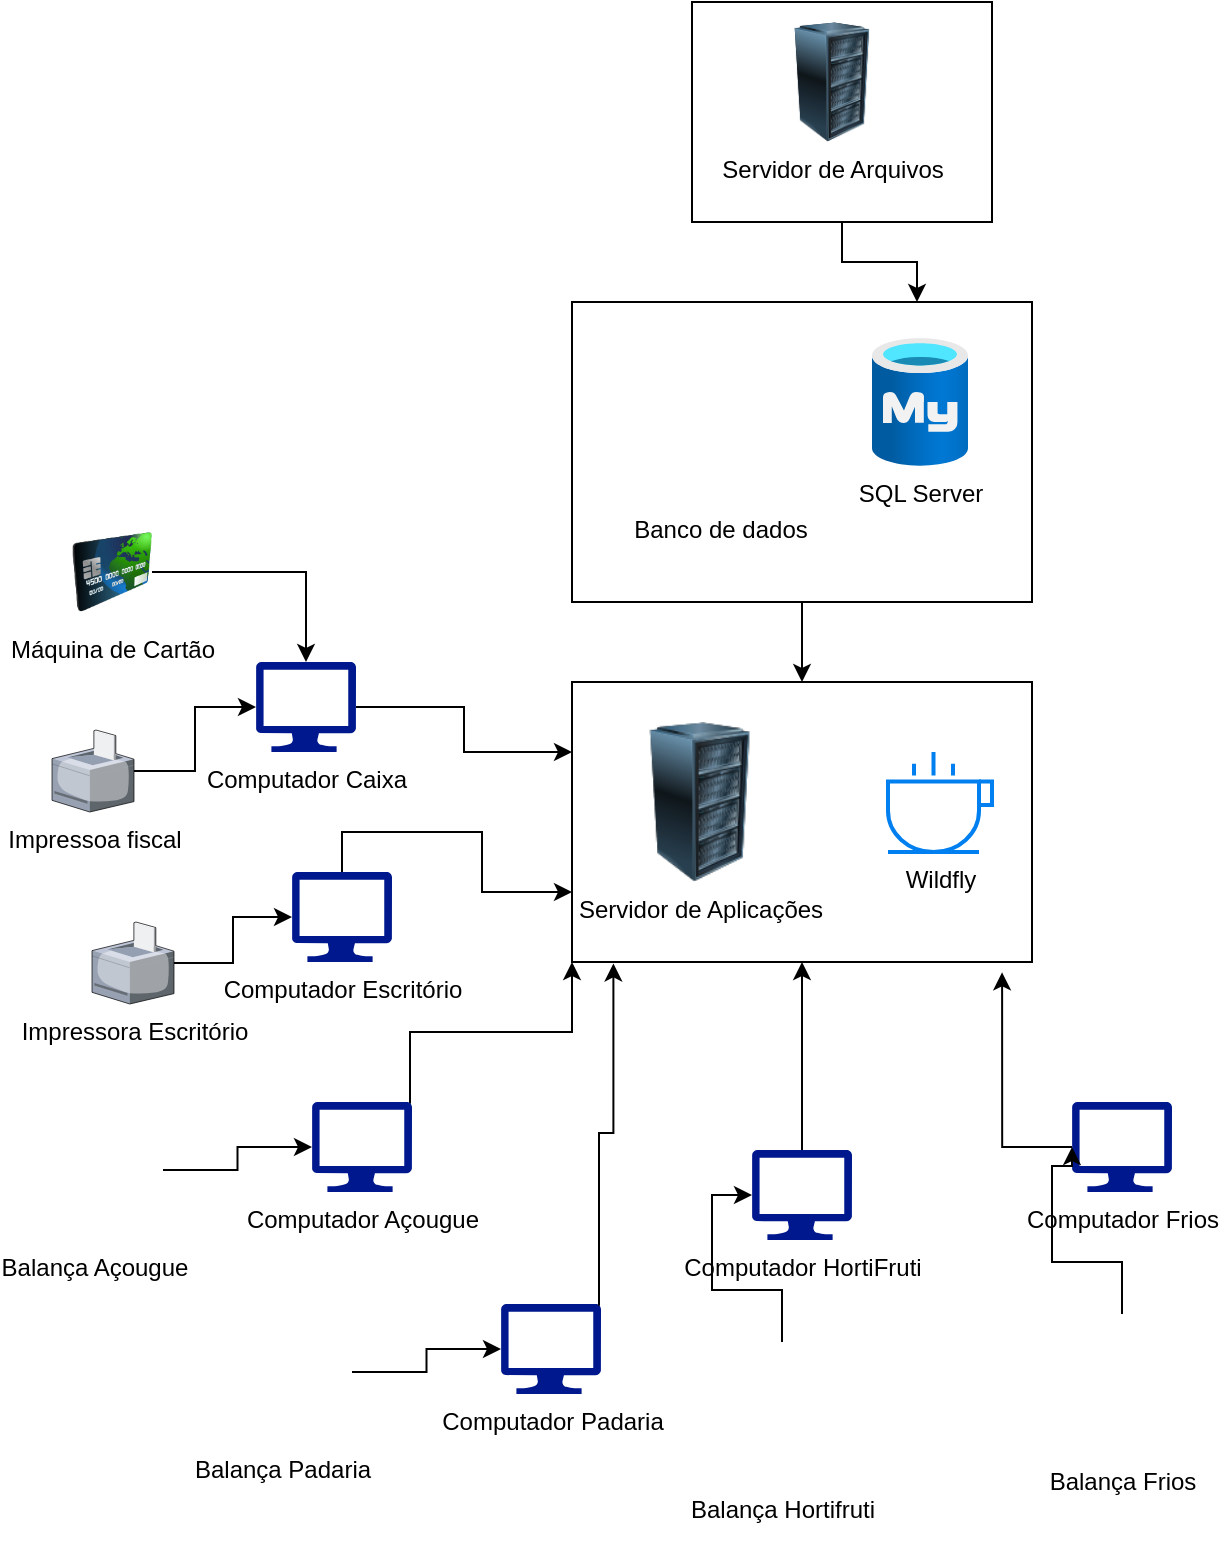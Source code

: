 <mxfile version="24.0.7" type="github">
  <diagram name="Página-1" id="4YAAuBO78eNctZZeQPS8">
    <mxGraphModel dx="1000" dy="530" grid="1" gridSize="10" guides="1" tooltips="1" connect="1" arrows="1" fold="1" page="1" pageScale="1" pageWidth="827" pageHeight="1169" math="0" shadow="0">
      <root>
        <mxCell id="0" />
        <mxCell id="1" parent="0" />
        <mxCell id="Tg9UnvtgQgCjBzvrB2fc-11" style="edgeStyle=orthogonalEdgeStyle;rounded=0;orthogonalLoop=1;jettySize=auto;html=1;entryX=0.5;entryY=0;entryDx=0;entryDy=0;" edge="1" parent="1" source="Tg9UnvtgQgCjBzvrB2fc-1" target="Tg9UnvtgQgCjBzvrB2fc-8">
          <mxGeometry relative="1" as="geometry" />
        </mxCell>
        <mxCell id="Tg9UnvtgQgCjBzvrB2fc-1" value="" style="rounded=0;whiteSpace=wrap;html=1;" vertex="1" parent="1">
          <mxGeometry x="340" y="150" width="230" height="150" as="geometry" />
        </mxCell>
        <mxCell id="Tg9UnvtgQgCjBzvrB2fc-2" value="Banco de dados&lt;div&gt;&lt;br&gt;&lt;/div&gt;" style="shape=image;html=1;verticalAlign=top;verticalLabelPosition=bottom;labelBackgroundColor=#ffffff;imageAspect=0;aspect=fixed;image=https://cdn2.iconfinder.com/data/icons/whcompare-isometric-web-hosting-servers/50/database-128.png" vertex="1" parent="1">
          <mxGeometry x="364" y="150" width="100" height="100" as="geometry" />
        </mxCell>
        <mxCell id="Tg9UnvtgQgCjBzvrB2fc-3" value="SQL Server&lt;div&gt;&lt;br&gt;&lt;/div&gt;" style="image;aspect=fixed;html=1;points=[];align=center;fontSize=12;image=img/lib/azure2/databases/Azure_Database_MySQL_Server.svg;" vertex="1" parent="1">
          <mxGeometry x="490" y="168" width="48" height="64" as="geometry" />
        </mxCell>
        <mxCell id="Tg9UnvtgQgCjBzvrB2fc-7" value="" style="edgeStyle=orthogonalEdgeStyle;rounded=0;orthogonalLoop=1;jettySize=auto;html=1;entryX=0.75;entryY=0;entryDx=0;entryDy=0;" edge="1" parent="1" source="Tg9UnvtgQgCjBzvrB2fc-5" target="Tg9UnvtgQgCjBzvrB2fc-1">
          <mxGeometry relative="1" as="geometry" />
        </mxCell>
        <mxCell id="Tg9UnvtgQgCjBzvrB2fc-5" value="" style="rounded=0;whiteSpace=wrap;html=1;" vertex="1" parent="1">
          <mxGeometry x="400" width="150" height="110" as="geometry" />
        </mxCell>
        <mxCell id="Tg9UnvtgQgCjBzvrB2fc-6" value="Servidor de Arquivos&lt;div&gt;&lt;br&gt;&lt;/div&gt;" style="image;html=1;image=img/lib/clip_art/computers/Server_Rack_128x128.png" vertex="1" parent="1">
          <mxGeometry x="440" y="10" width="60" height="60" as="geometry" />
        </mxCell>
        <mxCell id="Tg9UnvtgQgCjBzvrB2fc-8" value="" style="rounded=0;whiteSpace=wrap;html=1;" vertex="1" parent="1">
          <mxGeometry x="340" y="340" width="230" height="140" as="geometry" />
        </mxCell>
        <mxCell id="Tg9UnvtgQgCjBzvrB2fc-9" value="Servidor de Aplicações&lt;div&gt;&lt;br&gt;&lt;/div&gt;" style="image;html=1;image=img/lib/clip_art/computers/Server_Rack_128x128.png" vertex="1" parent="1">
          <mxGeometry x="364" y="360" width="80" height="80" as="geometry" />
        </mxCell>
        <mxCell id="Tg9UnvtgQgCjBzvrB2fc-10" value="Wildfly&lt;div&gt;&lt;br&gt;&lt;/div&gt;" style="html=1;verticalLabelPosition=bottom;align=center;labelBackgroundColor=#ffffff;verticalAlign=top;strokeWidth=2;strokeColor=#0080F0;shadow=0;dashed=0;shape=mxgraph.ios7.icons.cup;" vertex="1" parent="1">
          <mxGeometry x="498" y="375" width="52" height="50" as="geometry" />
        </mxCell>
        <mxCell id="Tg9UnvtgQgCjBzvrB2fc-15" style="edgeStyle=orthogonalEdgeStyle;rounded=0;orthogonalLoop=1;jettySize=auto;html=1;exitX=0.5;exitY=0;exitDx=0;exitDy=0;exitPerimeter=0;entryX=0;entryY=0.75;entryDx=0;entryDy=0;" edge="1" parent="1" source="Tg9UnvtgQgCjBzvrB2fc-12" target="Tg9UnvtgQgCjBzvrB2fc-8">
          <mxGeometry relative="1" as="geometry" />
        </mxCell>
        <mxCell id="Tg9UnvtgQgCjBzvrB2fc-12" value="Computador Escritório&lt;div&gt;&lt;br&gt;&lt;/div&gt;" style="sketch=0;aspect=fixed;pointerEvents=1;shadow=0;dashed=0;html=1;strokeColor=none;labelPosition=center;verticalLabelPosition=bottom;verticalAlign=top;align=center;fillColor=#00188D;shape=mxgraph.azure.computer" vertex="1" parent="1">
          <mxGeometry x="200" y="435" width="50" height="45" as="geometry" />
        </mxCell>
        <mxCell id="Tg9UnvtgQgCjBzvrB2fc-13" value="Impressora Escritório&lt;div&gt;&lt;br&gt;&lt;/div&gt;" style="verticalLabelPosition=bottom;sketch=0;aspect=fixed;html=1;verticalAlign=top;strokeColor=none;align=center;outlineConnect=0;shape=mxgraph.citrix.printer;" vertex="1" parent="1">
          <mxGeometry x="100" y="460" width="41" height="41" as="geometry" />
        </mxCell>
        <mxCell id="Tg9UnvtgQgCjBzvrB2fc-14" style="edgeStyle=orthogonalEdgeStyle;rounded=0;orthogonalLoop=1;jettySize=auto;html=1;entryX=0;entryY=0.5;entryDx=0;entryDy=0;entryPerimeter=0;" edge="1" parent="1" source="Tg9UnvtgQgCjBzvrB2fc-13" target="Tg9UnvtgQgCjBzvrB2fc-12">
          <mxGeometry relative="1" as="geometry" />
        </mxCell>
        <mxCell id="Tg9UnvtgQgCjBzvrB2fc-21" style="edgeStyle=orthogonalEdgeStyle;rounded=0;orthogonalLoop=1;jettySize=auto;html=1;entryX=0;entryY=0.25;entryDx=0;entryDy=0;" edge="1" parent="1" source="Tg9UnvtgQgCjBzvrB2fc-16" target="Tg9UnvtgQgCjBzvrB2fc-8">
          <mxGeometry relative="1" as="geometry" />
        </mxCell>
        <mxCell id="Tg9UnvtgQgCjBzvrB2fc-16" value="&lt;div&gt;Computador Caixa&lt;/div&gt;&lt;div&gt;&lt;br&gt;&lt;/div&gt;" style="sketch=0;aspect=fixed;pointerEvents=1;shadow=0;dashed=0;html=1;strokeColor=none;labelPosition=center;verticalLabelPosition=bottom;verticalAlign=top;align=center;fillColor=#00188D;shape=mxgraph.azure.computer" vertex="1" parent="1">
          <mxGeometry x="182" y="330" width="50" height="45" as="geometry" />
        </mxCell>
        <mxCell id="Tg9UnvtgQgCjBzvrB2fc-17" value="Impressoa fiscal" style="verticalLabelPosition=bottom;sketch=0;aspect=fixed;html=1;verticalAlign=top;strokeColor=none;align=center;outlineConnect=0;shape=mxgraph.citrix.printer;" vertex="1" parent="1">
          <mxGeometry x="80" y="364" width="41" height="41" as="geometry" />
        </mxCell>
        <mxCell id="Tg9UnvtgQgCjBzvrB2fc-18" style="edgeStyle=orthogonalEdgeStyle;rounded=0;orthogonalLoop=1;jettySize=auto;html=1;entryX=0;entryY=0.5;entryDx=0;entryDy=0;entryPerimeter=0;" edge="1" parent="1" source="Tg9UnvtgQgCjBzvrB2fc-17" target="Tg9UnvtgQgCjBzvrB2fc-16">
          <mxGeometry relative="1" as="geometry" />
        </mxCell>
        <mxCell id="Tg9UnvtgQgCjBzvrB2fc-19" value="Máquina de Cartão&lt;div&gt;&lt;br&gt;&lt;/div&gt;" style="image;html=1;image=img/lib/clip_art/finance/Credit_Card_128x128.png" vertex="1" parent="1">
          <mxGeometry x="90" y="260" width="40" height="50" as="geometry" />
        </mxCell>
        <mxCell id="Tg9UnvtgQgCjBzvrB2fc-20" style="edgeStyle=orthogonalEdgeStyle;rounded=0;orthogonalLoop=1;jettySize=auto;html=1;entryX=0.5;entryY=0;entryDx=0;entryDy=0;entryPerimeter=0;" edge="1" parent="1" source="Tg9UnvtgQgCjBzvrB2fc-19" target="Tg9UnvtgQgCjBzvrB2fc-16">
          <mxGeometry relative="1" as="geometry" />
        </mxCell>
        <mxCell id="Tg9UnvtgQgCjBzvrB2fc-26" style="edgeStyle=orthogonalEdgeStyle;rounded=0;orthogonalLoop=1;jettySize=auto;html=1;exitX=0.98;exitY=0.02;exitDx=0;exitDy=0;exitPerimeter=0;entryX=0;entryY=1;entryDx=0;entryDy=0;" edge="1" parent="1" source="Tg9UnvtgQgCjBzvrB2fc-22" target="Tg9UnvtgQgCjBzvrB2fc-8">
          <mxGeometry relative="1" as="geometry" />
        </mxCell>
        <mxCell id="Tg9UnvtgQgCjBzvrB2fc-22" value="&lt;div&gt;Computador Açougue&lt;/div&gt;&lt;div&gt;&lt;br&gt;&lt;/div&gt;" style="sketch=0;aspect=fixed;pointerEvents=1;shadow=0;dashed=0;html=1;strokeColor=none;labelPosition=center;verticalLabelPosition=bottom;verticalAlign=top;align=center;fillColor=#00188D;shape=mxgraph.azure.computer" vertex="1" parent="1">
          <mxGeometry x="210" y="550" width="50" height="45" as="geometry" />
        </mxCell>
        <mxCell id="Tg9UnvtgQgCjBzvrB2fc-24" value="Balança Açougue&lt;div&gt;&lt;br&gt;&lt;/div&gt;" style="shape=image;html=1;verticalAlign=top;verticalLabelPosition=bottom;labelBackgroundColor=#ffffff;imageAspect=0;aspect=fixed;image=https://cdn1.iconfinder.com/data/icons/electronics-glyph-24/24/kitchen_scale_food_scale_weighing_scale_weight_machine_weight_scale-128.png" vertex="1" parent="1">
          <mxGeometry x="65.5" y="549" width="70" height="70" as="geometry" />
        </mxCell>
        <mxCell id="Tg9UnvtgQgCjBzvrB2fc-25" style="edgeStyle=orthogonalEdgeStyle;rounded=0;orthogonalLoop=1;jettySize=auto;html=1;entryX=0;entryY=0.5;entryDx=0;entryDy=0;entryPerimeter=0;" edge="1" parent="1" source="Tg9UnvtgQgCjBzvrB2fc-24" target="Tg9UnvtgQgCjBzvrB2fc-22">
          <mxGeometry relative="1" as="geometry" />
        </mxCell>
        <mxCell id="Tg9UnvtgQgCjBzvrB2fc-29" value="&lt;div&gt;Computador Padaria&lt;/div&gt;&lt;div&gt;&lt;br&gt;&lt;/div&gt;" style="sketch=0;aspect=fixed;pointerEvents=1;shadow=0;dashed=0;html=1;strokeColor=none;labelPosition=center;verticalLabelPosition=bottom;verticalAlign=top;align=center;fillColor=#00188D;shape=mxgraph.azure.computer" vertex="1" parent="1">
          <mxGeometry x="304.5" y="651" width="50" height="45" as="geometry" />
        </mxCell>
        <mxCell id="Tg9UnvtgQgCjBzvrB2fc-30" value="Balança Padaria&lt;div&gt;&lt;br&gt;&lt;/div&gt;" style="shape=image;html=1;verticalAlign=top;verticalLabelPosition=bottom;labelBackgroundColor=#ffffff;imageAspect=0;aspect=fixed;image=https://cdn1.iconfinder.com/data/icons/electronics-glyph-24/24/kitchen_scale_food_scale_weighing_scale_weight_machine_weight_scale-128.png" vertex="1" parent="1">
          <mxGeometry x="160" y="650" width="70" height="70" as="geometry" />
        </mxCell>
        <mxCell id="Tg9UnvtgQgCjBzvrB2fc-31" style="edgeStyle=orthogonalEdgeStyle;rounded=0;orthogonalLoop=1;jettySize=auto;html=1;entryX=0;entryY=0.5;entryDx=0;entryDy=0;entryPerimeter=0;" edge="1" parent="1" source="Tg9UnvtgQgCjBzvrB2fc-30" target="Tg9UnvtgQgCjBzvrB2fc-29">
          <mxGeometry relative="1" as="geometry" />
        </mxCell>
        <mxCell id="Tg9UnvtgQgCjBzvrB2fc-32" style="edgeStyle=orthogonalEdgeStyle;rounded=0;orthogonalLoop=1;jettySize=auto;html=1;exitX=0.98;exitY=0.02;exitDx=0;exitDy=0;exitPerimeter=0;entryX=0.09;entryY=1.005;entryDx=0;entryDy=0;entryPerimeter=0;" edge="1" parent="1" source="Tg9UnvtgQgCjBzvrB2fc-29" target="Tg9UnvtgQgCjBzvrB2fc-8">
          <mxGeometry relative="1" as="geometry" />
        </mxCell>
        <mxCell id="Tg9UnvtgQgCjBzvrB2fc-36" value="" style="edgeStyle=orthogonalEdgeStyle;rounded=0;orthogonalLoop=1;jettySize=auto;html=1;" edge="1" parent="1" source="Tg9UnvtgQgCjBzvrB2fc-33" target="Tg9UnvtgQgCjBzvrB2fc-8">
          <mxGeometry relative="1" as="geometry" />
        </mxCell>
        <mxCell id="Tg9UnvtgQgCjBzvrB2fc-33" value="Computador HortiFruti" style="sketch=0;aspect=fixed;pointerEvents=1;shadow=0;dashed=0;html=1;strokeColor=none;labelPosition=center;verticalLabelPosition=bottom;verticalAlign=top;align=center;fillColor=#00188D;shape=mxgraph.azure.computer" vertex="1" parent="1">
          <mxGeometry x="430" y="574" width="50" height="45" as="geometry" />
        </mxCell>
        <mxCell id="Tg9UnvtgQgCjBzvrB2fc-34" value="Balança Hortifruti&lt;div&gt;&lt;br&gt;&lt;/div&gt;" style="shape=image;html=1;verticalAlign=top;verticalLabelPosition=bottom;labelBackgroundColor=#ffffff;imageAspect=0;aspect=fixed;image=https://cdn1.iconfinder.com/data/icons/electronics-glyph-24/24/kitchen_scale_food_scale_weighing_scale_weight_machine_weight_scale-128.png" vertex="1" parent="1">
          <mxGeometry x="410" y="670" width="70" height="70" as="geometry" />
        </mxCell>
        <mxCell id="Tg9UnvtgQgCjBzvrB2fc-35" style="edgeStyle=orthogonalEdgeStyle;rounded=0;orthogonalLoop=1;jettySize=auto;html=1;entryX=0;entryY=0.5;entryDx=0;entryDy=0;entryPerimeter=0;" edge="1" parent="1" source="Tg9UnvtgQgCjBzvrB2fc-34" target="Tg9UnvtgQgCjBzvrB2fc-33">
          <mxGeometry relative="1" as="geometry">
            <Array as="points">
              <mxPoint x="445" y="644" />
              <mxPoint x="410" y="644" />
              <mxPoint x="410" y="596" />
            </Array>
          </mxGeometry>
        </mxCell>
        <mxCell id="Tg9UnvtgQgCjBzvrB2fc-37" value="Computador Frios&lt;div&gt;&lt;br&gt;&lt;/div&gt;" style="sketch=0;aspect=fixed;pointerEvents=1;shadow=0;dashed=0;html=1;strokeColor=none;labelPosition=center;verticalLabelPosition=bottom;verticalAlign=top;align=center;fillColor=#00188D;shape=mxgraph.azure.computer" vertex="1" parent="1">
          <mxGeometry x="590" y="550" width="50" height="45" as="geometry" />
        </mxCell>
        <mxCell id="Tg9UnvtgQgCjBzvrB2fc-38" value="Balança Frios&lt;div&gt;&lt;br&gt;&lt;/div&gt;" style="shape=image;html=1;verticalAlign=top;verticalLabelPosition=bottom;labelBackgroundColor=#ffffff;imageAspect=0;aspect=fixed;image=https://cdn1.iconfinder.com/data/icons/electronics-glyph-24/24/kitchen_scale_food_scale_weighing_scale_weight_machine_weight_scale-128.png" vertex="1" parent="1">
          <mxGeometry x="580" y="656" width="70" height="70" as="geometry" />
        </mxCell>
        <mxCell id="Tg9UnvtgQgCjBzvrB2fc-39" style="edgeStyle=orthogonalEdgeStyle;rounded=0;orthogonalLoop=1;jettySize=auto;html=1;entryX=0;entryY=0.5;entryDx=0;entryDy=0;entryPerimeter=0;" edge="1" parent="1" source="Tg9UnvtgQgCjBzvrB2fc-38" target="Tg9UnvtgQgCjBzvrB2fc-37">
          <mxGeometry relative="1" as="geometry">
            <Array as="points">
              <mxPoint x="615" y="630" />
              <mxPoint x="580" y="630" />
              <mxPoint x="580" y="582" />
            </Array>
          </mxGeometry>
        </mxCell>
        <mxCell id="Tg9UnvtgQgCjBzvrB2fc-40" style="edgeStyle=orthogonalEdgeStyle;rounded=0;orthogonalLoop=1;jettySize=auto;html=1;entryX=0.935;entryY=1.037;entryDx=0;entryDy=0;entryPerimeter=0;" edge="1" parent="1" source="Tg9UnvtgQgCjBzvrB2fc-37" target="Tg9UnvtgQgCjBzvrB2fc-8">
          <mxGeometry relative="1" as="geometry" />
        </mxCell>
      </root>
    </mxGraphModel>
  </diagram>
</mxfile>
